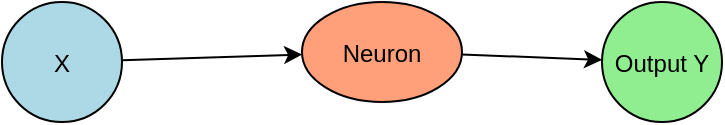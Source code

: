 <?xml version="1.0" encoding="UTF-8"?>
<mxGraphModel dx="788" dy="446" grid="1" gridSize="10" guides="1" tooltips="1" connect="1" arrows="1" fold="1" page="1" pageScale="1" pageWidth="827" pageHeight="1169" math="0" shadow="0">
  <root>
    <mxCell id="0" />
    <mxCell id="1" parent="0" />
    <!-- Single Input Node -->
    <mxCell id="2" value="X" style="ellipse;fillColor=#ADD8E6;strokeColor=#000000;" vertex="1" parent="1">
      <mxGeometry x="50" y="200" width="60" height="60" as="geometry" />
    </mxCell>
    <!-- Single Neuron -->
    <mxCell id="3" value="Neuron" style="ellipse;fillColor=#FFA07A;strokeColor=#000000;" vertex="1" parent="1">
      <mxGeometry x="200" y="200" width="80" height="50" as="geometry" />
    </mxCell>
    <!-- Output Node -->
    <mxCell id="4" value="Output Y" style="ellipse;fillColor=#90EE90;strokeColor=#000000;" vertex="1" parent="1">
      <mxGeometry x="350" y="200" width="60" height="60" as="geometry" />
    </mxCell>
    <!-- Connections -->
    <mxCell id="5" edge="1" parent="1" source="2" target="3">
      <mxGeometry relative="1" as="geometry" />
    </mxCell>
    <mxCell id="6" edge="1" parent="1" source="3" target="4">
      <mxGeometry relative="1" as="geometry" />
    </mxCell>
  </root>
</mxGraphModel>
